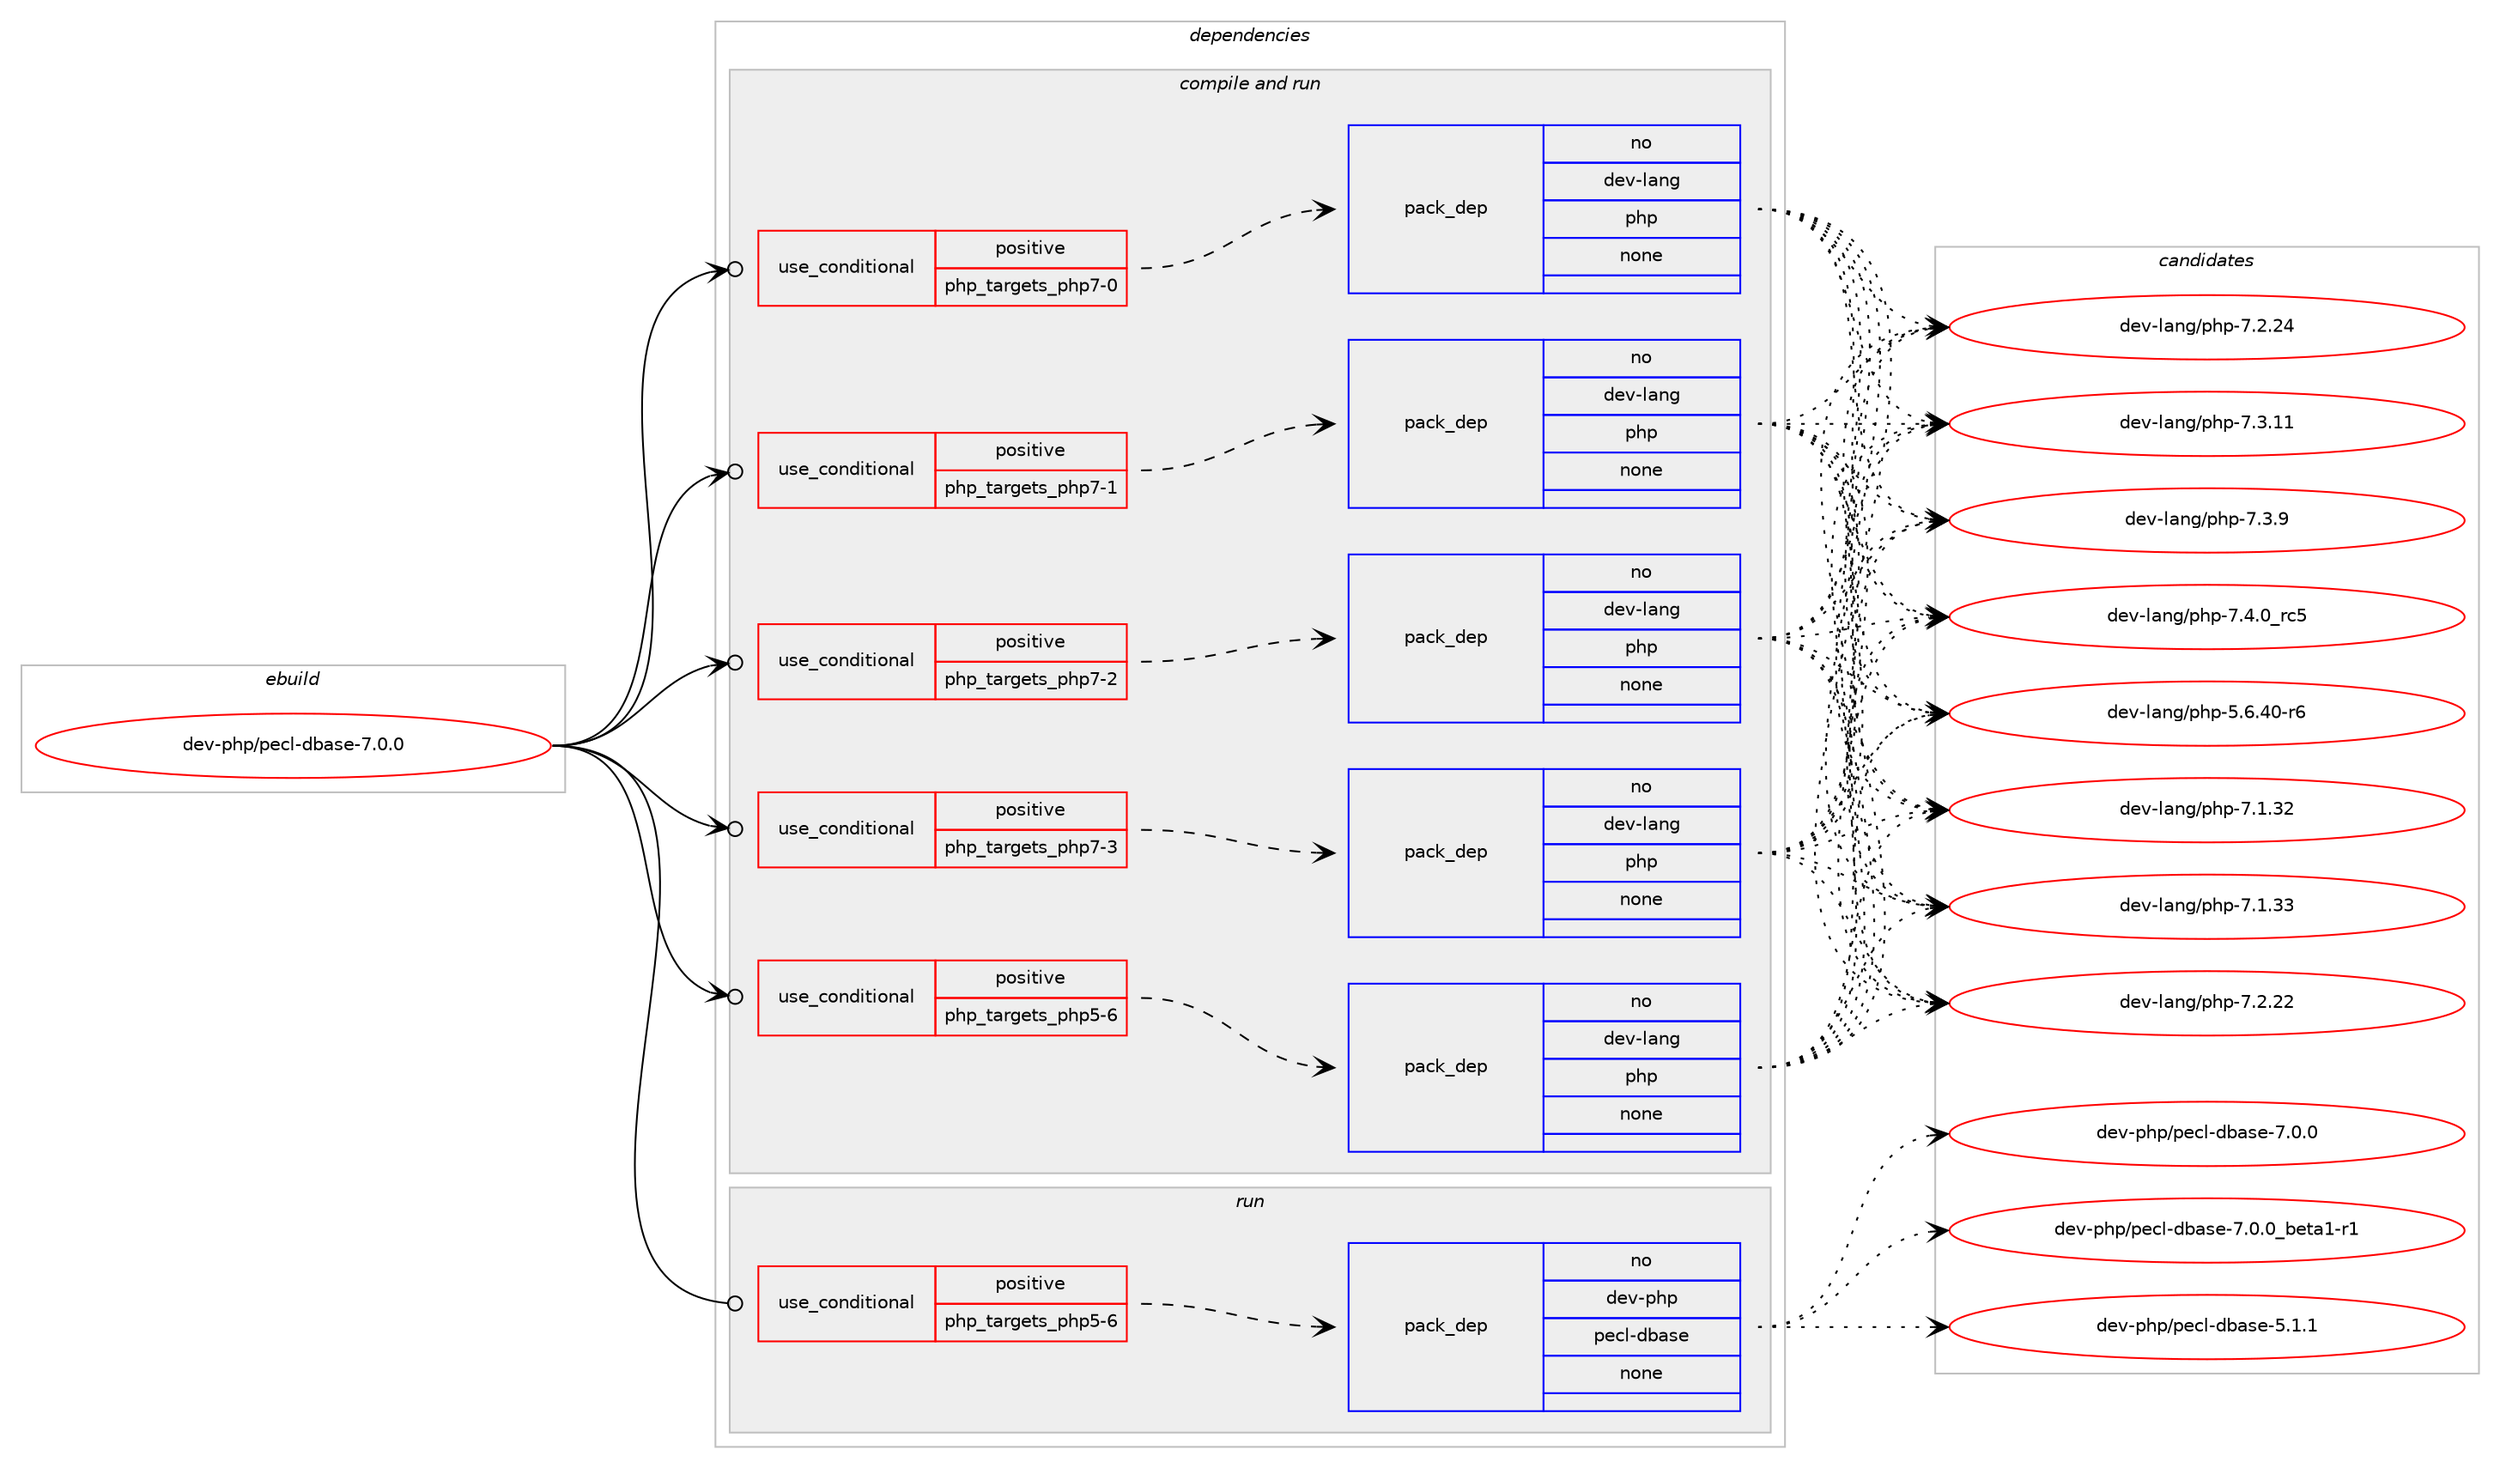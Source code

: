 digraph prolog {

# *************
# Graph options
# *************

newrank=true;
concentrate=true;
compound=true;
graph [rankdir=LR,fontname=Helvetica,fontsize=10,ranksep=1.5];#, ranksep=2.5, nodesep=0.2];
edge  [arrowhead=vee];
node  [fontname=Helvetica,fontsize=10];

# **********
# The ebuild
# **********

subgraph cluster_leftcol {
color=gray;
rank=same;
label=<<i>ebuild</i>>;
id [label="dev-php/pecl-dbase-7.0.0", color=red, width=4, href="../dev-php/pecl-dbase-7.0.0.svg"];
}

# ****************
# The dependencies
# ****************

subgraph cluster_midcol {
color=gray;
label=<<i>dependencies</i>>;
subgraph cluster_compile {
fillcolor="#eeeeee";
style=filled;
label=<<i>compile</i>>;
}
subgraph cluster_compileandrun {
fillcolor="#eeeeee";
style=filled;
label=<<i>compile and run</i>>;
subgraph cond134824 {
dependency589777 [label=<<TABLE BORDER="0" CELLBORDER="1" CELLSPACING="0" CELLPADDING="4"><TR><TD ROWSPAN="3" CELLPADDING="10">use_conditional</TD></TR><TR><TD>positive</TD></TR><TR><TD>php_targets_php5-6</TD></TR></TABLE>>, shape=none, color=red];
subgraph pack443269 {
dependency589778 [label=<<TABLE BORDER="0" CELLBORDER="1" CELLSPACING="0" CELLPADDING="4" WIDTH="220"><TR><TD ROWSPAN="6" CELLPADDING="30">pack_dep</TD></TR><TR><TD WIDTH="110">no</TD></TR><TR><TD>dev-lang</TD></TR><TR><TD>php</TD></TR><TR><TD>none</TD></TR><TR><TD></TD></TR></TABLE>>, shape=none, color=blue];
}
dependency589777:e -> dependency589778:w [weight=20,style="dashed",arrowhead="vee"];
}
id:e -> dependency589777:w [weight=20,style="solid",arrowhead="odotvee"];
subgraph cond134825 {
dependency589779 [label=<<TABLE BORDER="0" CELLBORDER="1" CELLSPACING="0" CELLPADDING="4"><TR><TD ROWSPAN="3" CELLPADDING="10">use_conditional</TD></TR><TR><TD>positive</TD></TR><TR><TD>php_targets_php7-0</TD></TR></TABLE>>, shape=none, color=red];
subgraph pack443270 {
dependency589780 [label=<<TABLE BORDER="0" CELLBORDER="1" CELLSPACING="0" CELLPADDING="4" WIDTH="220"><TR><TD ROWSPAN="6" CELLPADDING="30">pack_dep</TD></TR><TR><TD WIDTH="110">no</TD></TR><TR><TD>dev-lang</TD></TR><TR><TD>php</TD></TR><TR><TD>none</TD></TR><TR><TD></TD></TR></TABLE>>, shape=none, color=blue];
}
dependency589779:e -> dependency589780:w [weight=20,style="dashed",arrowhead="vee"];
}
id:e -> dependency589779:w [weight=20,style="solid",arrowhead="odotvee"];
subgraph cond134826 {
dependency589781 [label=<<TABLE BORDER="0" CELLBORDER="1" CELLSPACING="0" CELLPADDING="4"><TR><TD ROWSPAN="3" CELLPADDING="10">use_conditional</TD></TR><TR><TD>positive</TD></TR><TR><TD>php_targets_php7-1</TD></TR></TABLE>>, shape=none, color=red];
subgraph pack443271 {
dependency589782 [label=<<TABLE BORDER="0" CELLBORDER="1" CELLSPACING="0" CELLPADDING="4" WIDTH="220"><TR><TD ROWSPAN="6" CELLPADDING="30">pack_dep</TD></TR><TR><TD WIDTH="110">no</TD></TR><TR><TD>dev-lang</TD></TR><TR><TD>php</TD></TR><TR><TD>none</TD></TR><TR><TD></TD></TR></TABLE>>, shape=none, color=blue];
}
dependency589781:e -> dependency589782:w [weight=20,style="dashed",arrowhead="vee"];
}
id:e -> dependency589781:w [weight=20,style="solid",arrowhead="odotvee"];
subgraph cond134827 {
dependency589783 [label=<<TABLE BORDER="0" CELLBORDER="1" CELLSPACING="0" CELLPADDING="4"><TR><TD ROWSPAN="3" CELLPADDING="10">use_conditional</TD></TR><TR><TD>positive</TD></TR><TR><TD>php_targets_php7-2</TD></TR></TABLE>>, shape=none, color=red];
subgraph pack443272 {
dependency589784 [label=<<TABLE BORDER="0" CELLBORDER="1" CELLSPACING="0" CELLPADDING="4" WIDTH="220"><TR><TD ROWSPAN="6" CELLPADDING="30">pack_dep</TD></TR><TR><TD WIDTH="110">no</TD></TR><TR><TD>dev-lang</TD></TR><TR><TD>php</TD></TR><TR><TD>none</TD></TR><TR><TD></TD></TR></TABLE>>, shape=none, color=blue];
}
dependency589783:e -> dependency589784:w [weight=20,style="dashed",arrowhead="vee"];
}
id:e -> dependency589783:w [weight=20,style="solid",arrowhead="odotvee"];
subgraph cond134828 {
dependency589785 [label=<<TABLE BORDER="0" CELLBORDER="1" CELLSPACING="0" CELLPADDING="4"><TR><TD ROWSPAN="3" CELLPADDING="10">use_conditional</TD></TR><TR><TD>positive</TD></TR><TR><TD>php_targets_php7-3</TD></TR></TABLE>>, shape=none, color=red];
subgraph pack443273 {
dependency589786 [label=<<TABLE BORDER="0" CELLBORDER="1" CELLSPACING="0" CELLPADDING="4" WIDTH="220"><TR><TD ROWSPAN="6" CELLPADDING="30">pack_dep</TD></TR><TR><TD WIDTH="110">no</TD></TR><TR><TD>dev-lang</TD></TR><TR><TD>php</TD></TR><TR><TD>none</TD></TR><TR><TD></TD></TR></TABLE>>, shape=none, color=blue];
}
dependency589785:e -> dependency589786:w [weight=20,style="dashed",arrowhead="vee"];
}
id:e -> dependency589785:w [weight=20,style="solid",arrowhead="odotvee"];
}
subgraph cluster_run {
fillcolor="#eeeeee";
style=filled;
label=<<i>run</i>>;
subgraph cond134829 {
dependency589787 [label=<<TABLE BORDER="0" CELLBORDER="1" CELLSPACING="0" CELLPADDING="4"><TR><TD ROWSPAN="3" CELLPADDING="10">use_conditional</TD></TR><TR><TD>positive</TD></TR><TR><TD>php_targets_php5-6</TD></TR></TABLE>>, shape=none, color=red];
subgraph pack443274 {
dependency589788 [label=<<TABLE BORDER="0" CELLBORDER="1" CELLSPACING="0" CELLPADDING="4" WIDTH="220"><TR><TD ROWSPAN="6" CELLPADDING="30">pack_dep</TD></TR><TR><TD WIDTH="110">no</TD></TR><TR><TD>dev-php</TD></TR><TR><TD>pecl-dbase</TD></TR><TR><TD>none</TD></TR><TR><TD></TD></TR></TABLE>>, shape=none, color=blue];
}
dependency589787:e -> dependency589788:w [weight=20,style="dashed",arrowhead="vee"];
}
id:e -> dependency589787:w [weight=20,style="solid",arrowhead="odot"];
}
}

# **************
# The candidates
# **************

subgraph cluster_choices {
rank=same;
color=gray;
label=<<i>candidates</i>>;

subgraph choice443269 {
color=black;
nodesep=1;
choice100101118451089711010347112104112455346544652484511454 [label="dev-lang/php-5.6.40-r6", color=red, width=4,href="../dev-lang/php-5.6.40-r6.svg"];
choice10010111845108971101034711210411245554649465150 [label="dev-lang/php-7.1.32", color=red, width=4,href="../dev-lang/php-7.1.32.svg"];
choice10010111845108971101034711210411245554649465151 [label="dev-lang/php-7.1.33", color=red, width=4,href="../dev-lang/php-7.1.33.svg"];
choice10010111845108971101034711210411245554650465050 [label="dev-lang/php-7.2.22", color=red, width=4,href="../dev-lang/php-7.2.22.svg"];
choice10010111845108971101034711210411245554650465052 [label="dev-lang/php-7.2.24", color=red, width=4,href="../dev-lang/php-7.2.24.svg"];
choice10010111845108971101034711210411245554651464949 [label="dev-lang/php-7.3.11", color=red, width=4,href="../dev-lang/php-7.3.11.svg"];
choice100101118451089711010347112104112455546514657 [label="dev-lang/php-7.3.9", color=red, width=4,href="../dev-lang/php-7.3.9.svg"];
choice100101118451089711010347112104112455546524648951149953 [label="dev-lang/php-7.4.0_rc5", color=red, width=4,href="../dev-lang/php-7.4.0_rc5.svg"];
dependency589778:e -> choice100101118451089711010347112104112455346544652484511454:w [style=dotted,weight="100"];
dependency589778:e -> choice10010111845108971101034711210411245554649465150:w [style=dotted,weight="100"];
dependency589778:e -> choice10010111845108971101034711210411245554649465151:w [style=dotted,weight="100"];
dependency589778:e -> choice10010111845108971101034711210411245554650465050:w [style=dotted,weight="100"];
dependency589778:e -> choice10010111845108971101034711210411245554650465052:w [style=dotted,weight="100"];
dependency589778:e -> choice10010111845108971101034711210411245554651464949:w [style=dotted,weight="100"];
dependency589778:e -> choice100101118451089711010347112104112455546514657:w [style=dotted,weight="100"];
dependency589778:e -> choice100101118451089711010347112104112455546524648951149953:w [style=dotted,weight="100"];
}
subgraph choice443270 {
color=black;
nodesep=1;
choice100101118451089711010347112104112455346544652484511454 [label="dev-lang/php-5.6.40-r6", color=red, width=4,href="../dev-lang/php-5.6.40-r6.svg"];
choice10010111845108971101034711210411245554649465150 [label="dev-lang/php-7.1.32", color=red, width=4,href="../dev-lang/php-7.1.32.svg"];
choice10010111845108971101034711210411245554649465151 [label="dev-lang/php-7.1.33", color=red, width=4,href="../dev-lang/php-7.1.33.svg"];
choice10010111845108971101034711210411245554650465050 [label="dev-lang/php-7.2.22", color=red, width=4,href="../dev-lang/php-7.2.22.svg"];
choice10010111845108971101034711210411245554650465052 [label="dev-lang/php-7.2.24", color=red, width=4,href="../dev-lang/php-7.2.24.svg"];
choice10010111845108971101034711210411245554651464949 [label="dev-lang/php-7.3.11", color=red, width=4,href="../dev-lang/php-7.3.11.svg"];
choice100101118451089711010347112104112455546514657 [label="dev-lang/php-7.3.9", color=red, width=4,href="../dev-lang/php-7.3.9.svg"];
choice100101118451089711010347112104112455546524648951149953 [label="dev-lang/php-7.4.0_rc5", color=red, width=4,href="../dev-lang/php-7.4.0_rc5.svg"];
dependency589780:e -> choice100101118451089711010347112104112455346544652484511454:w [style=dotted,weight="100"];
dependency589780:e -> choice10010111845108971101034711210411245554649465150:w [style=dotted,weight="100"];
dependency589780:e -> choice10010111845108971101034711210411245554649465151:w [style=dotted,weight="100"];
dependency589780:e -> choice10010111845108971101034711210411245554650465050:w [style=dotted,weight="100"];
dependency589780:e -> choice10010111845108971101034711210411245554650465052:w [style=dotted,weight="100"];
dependency589780:e -> choice10010111845108971101034711210411245554651464949:w [style=dotted,weight="100"];
dependency589780:e -> choice100101118451089711010347112104112455546514657:w [style=dotted,weight="100"];
dependency589780:e -> choice100101118451089711010347112104112455546524648951149953:w [style=dotted,weight="100"];
}
subgraph choice443271 {
color=black;
nodesep=1;
choice100101118451089711010347112104112455346544652484511454 [label="dev-lang/php-5.6.40-r6", color=red, width=4,href="../dev-lang/php-5.6.40-r6.svg"];
choice10010111845108971101034711210411245554649465150 [label="dev-lang/php-7.1.32", color=red, width=4,href="../dev-lang/php-7.1.32.svg"];
choice10010111845108971101034711210411245554649465151 [label="dev-lang/php-7.1.33", color=red, width=4,href="../dev-lang/php-7.1.33.svg"];
choice10010111845108971101034711210411245554650465050 [label="dev-lang/php-7.2.22", color=red, width=4,href="../dev-lang/php-7.2.22.svg"];
choice10010111845108971101034711210411245554650465052 [label="dev-lang/php-7.2.24", color=red, width=4,href="../dev-lang/php-7.2.24.svg"];
choice10010111845108971101034711210411245554651464949 [label="dev-lang/php-7.3.11", color=red, width=4,href="../dev-lang/php-7.3.11.svg"];
choice100101118451089711010347112104112455546514657 [label="dev-lang/php-7.3.9", color=red, width=4,href="../dev-lang/php-7.3.9.svg"];
choice100101118451089711010347112104112455546524648951149953 [label="dev-lang/php-7.4.0_rc5", color=red, width=4,href="../dev-lang/php-7.4.0_rc5.svg"];
dependency589782:e -> choice100101118451089711010347112104112455346544652484511454:w [style=dotted,weight="100"];
dependency589782:e -> choice10010111845108971101034711210411245554649465150:w [style=dotted,weight="100"];
dependency589782:e -> choice10010111845108971101034711210411245554649465151:w [style=dotted,weight="100"];
dependency589782:e -> choice10010111845108971101034711210411245554650465050:w [style=dotted,weight="100"];
dependency589782:e -> choice10010111845108971101034711210411245554650465052:w [style=dotted,weight="100"];
dependency589782:e -> choice10010111845108971101034711210411245554651464949:w [style=dotted,weight="100"];
dependency589782:e -> choice100101118451089711010347112104112455546514657:w [style=dotted,weight="100"];
dependency589782:e -> choice100101118451089711010347112104112455546524648951149953:w [style=dotted,weight="100"];
}
subgraph choice443272 {
color=black;
nodesep=1;
choice100101118451089711010347112104112455346544652484511454 [label="dev-lang/php-5.6.40-r6", color=red, width=4,href="../dev-lang/php-5.6.40-r6.svg"];
choice10010111845108971101034711210411245554649465150 [label="dev-lang/php-7.1.32", color=red, width=4,href="../dev-lang/php-7.1.32.svg"];
choice10010111845108971101034711210411245554649465151 [label="dev-lang/php-7.1.33", color=red, width=4,href="../dev-lang/php-7.1.33.svg"];
choice10010111845108971101034711210411245554650465050 [label="dev-lang/php-7.2.22", color=red, width=4,href="../dev-lang/php-7.2.22.svg"];
choice10010111845108971101034711210411245554650465052 [label="dev-lang/php-7.2.24", color=red, width=4,href="../dev-lang/php-7.2.24.svg"];
choice10010111845108971101034711210411245554651464949 [label="dev-lang/php-7.3.11", color=red, width=4,href="../dev-lang/php-7.3.11.svg"];
choice100101118451089711010347112104112455546514657 [label="dev-lang/php-7.3.9", color=red, width=4,href="../dev-lang/php-7.3.9.svg"];
choice100101118451089711010347112104112455546524648951149953 [label="dev-lang/php-7.4.0_rc5", color=red, width=4,href="../dev-lang/php-7.4.0_rc5.svg"];
dependency589784:e -> choice100101118451089711010347112104112455346544652484511454:w [style=dotted,weight="100"];
dependency589784:e -> choice10010111845108971101034711210411245554649465150:w [style=dotted,weight="100"];
dependency589784:e -> choice10010111845108971101034711210411245554649465151:w [style=dotted,weight="100"];
dependency589784:e -> choice10010111845108971101034711210411245554650465050:w [style=dotted,weight="100"];
dependency589784:e -> choice10010111845108971101034711210411245554650465052:w [style=dotted,weight="100"];
dependency589784:e -> choice10010111845108971101034711210411245554651464949:w [style=dotted,weight="100"];
dependency589784:e -> choice100101118451089711010347112104112455546514657:w [style=dotted,weight="100"];
dependency589784:e -> choice100101118451089711010347112104112455546524648951149953:w [style=dotted,weight="100"];
}
subgraph choice443273 {
color=black;
nodesep=1;
choice100101118451089711010347112104112455346544652484511454 [label="dev-lang/php-5.6.40-r6", color=red, width=4,href="../dev-lang/php-5.6.40-r6.svg"];
choice10010111845108971101034711210411245554649465150 [label="dev-lang/php-7.1.32", color=red, width=4,href="../dev-lang/php-7.1.32.svg"];
choice10010111845108971101034711210411245554649465151 [label="dev-lang/php-7.1.33", color=red, width=4,href="../dev-lang/php-7.1.33.svg"];
choice10010111845108971101034711210411245554650465050 [label="dev-lang/php-7.2.22", color=red, width=4,href="../dev-lang/php-7.2.22.svg"];
choice10010111845108971101034711210411245554650465052 [label="dev-lang/php-7.2.24", color=red, width=4,href="../dev-lang/php-7.2.24.svg"];
choice10010111845108971101034711210411245554651464949 [label="dev-lang/php-7.3.11", color=red, width=4,href="../dev-lang/php-7.3.11.svg"];
choice100101118451089711010347112104112455546514657 [label="dev-lang/php-7.3.9", color=red, width=4,href="../dev-lang/php-7.3.9.svg"];
choice100101118451089711010347112104112455546524648951149953 [label="dev-lang/php-7.4.0_rc5", color=red, width=4,href="../dev-lang/php-7.4.0_rc5.svg"];
dependency589786:e -> choice100101118451089711010347112104112455346544652484511454:w [style=dotted,weight="100"];
dependency589786:e -> choice10010111845108971101034711210411245554649465150:w [style=dotted,weight="100"];
dependency589786:e -> choice10010111845108971101034711210411245554649465151:w [style=dotted,weight="100"];
dependency589786:e -> choice10010111845108971101034711210411245554650465050:w [style=dotted,weight="100"];
dependency589786:e -> choice10010111845108971101034711210411245554650465052:w [style=dotted,weight="100"];
dependency589786:e -> choice10010111845108971101034711210411245554651464949:w [style=dotted,weight="100"];
dependency589786:e -> choice100101118451089711010347112104112455546514657:w [style=dotted,weight="100"];
dependency589786:e -> choice100101118451089711010347112104112455546524648951149953:w [style=dotted,weight="100"];
}
subgraph choice443274 {
color=black;
nodesep=1;
choice100101118451121041124711210199108451009897115101455346494649 [label="dev-php/pecl-dbase-5.1.1", color=red, width=4,href="../dev-php/pecl-dbase-5.1.1.svg"];
choice100101118451121041124711210199108451009897115101455546484648 [label="dev-php/pecl-dbase-7.0.0", color=red, width=4,href="../dev-php/pecl-dbase-7.0.0.svg"];
choice100101118451121041124711210199108451009897115101455546484648959810111697494511449 [label="dev-php/pecl-dbase-7.0.0_beta1-r1", color=red, width=4,href="../dev-php/pecl-dbase-7.0.0_beta1-r1.svg"];
dependency589788:e -> choice100101118451121041124711210199108451009897115101455346494649:w [style=dotted,weight="100"];
dependency589788:e -> choice100101118451121041124711210199108451009897115101455546484648:w [style=dotted,weight="100"];
dependency589788:e -> choice100101118451121041124711210199108451009897115101455546484648959810111697494511449:w [style=dotted,weight="100"];
}
}

}
